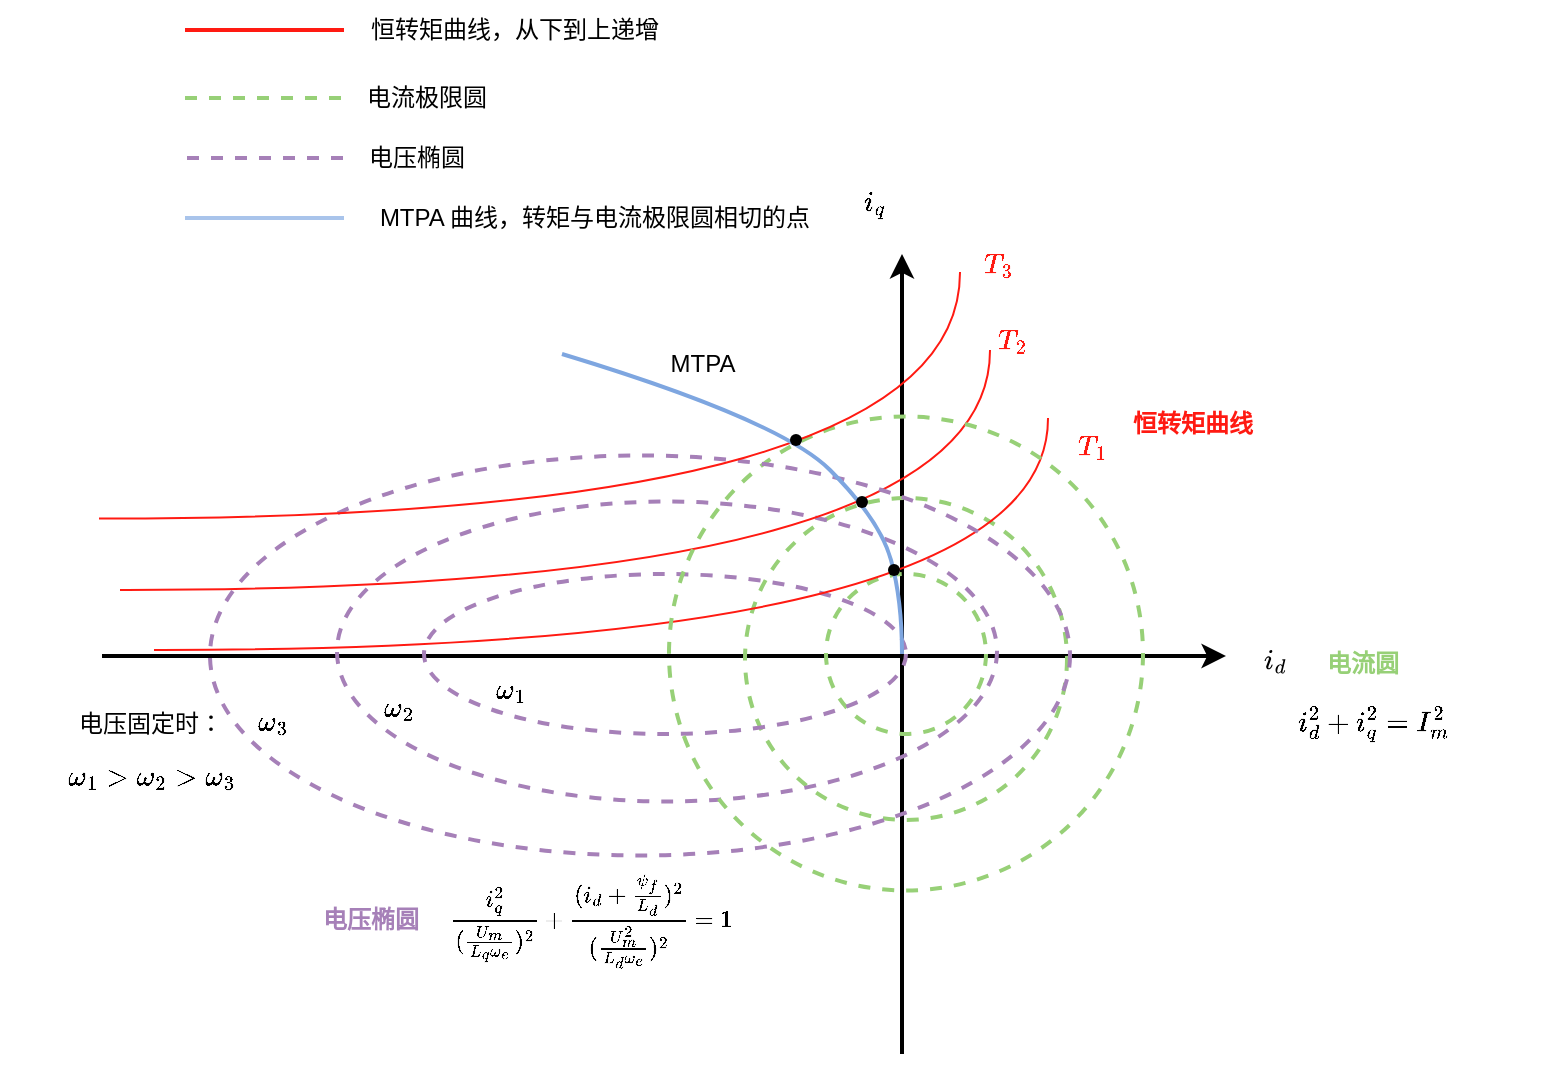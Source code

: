 <mxfile version="26.0.16" pages="4">
  <diagram name="MTPA" id="fguMj_rcKpUv5yur4QUV">
    <mxGraphModel dx="954" dy="558" grid="0" gridSize="10" guides="1" tooltips="1" connect="1" arrows="1" fold="1" page="1" pageScale="1" pageWidth="1169" pageHeight="827" math="1" shadow="0">
      <root>
        <mxCell id="0" />
        <mxCell id="1" parent="0" />
        <mxCell id="mW3eYivLWifJRrfYjNJC-1" value="" style="endArrow=classic;html=1;rounded=0;strokeWidth=2;" edge="1" parent="1">
          <mxGeometry width="50" height="50" relative="1" as="geometry">
            <mxPoint x="81" y="358" as="sourcePoint" />
            <mxPoint x="643" y="358" as="targetPoint" />
          </mxGeometry>
        </mxCell>
        <mxCell id="mW3eYivLWifJRrfYjNJC-2" value="&lt;svg style=&quot;vertical-align: -0.355ex;&quot; xmlns:xlink=&quot;http://www.w3.org/1999/xlink&quot; viewBox=&quot;0 -661 795.7 818.1&quot; role=&quot;img&quot; height=&quot;1.851ex&quot; width=&quot;1.8ex&quot; xmlns=&quot;http://www.w3.org/2000/svg&quot;&gt;&lt;defs&gt;&lt;path d=&quot;M184 600Q184 624 203 642T247 661Q265 661 277 649T290 619Q290 596 270 577T226 557Q211 557 198 567T184 600ZM21 287Q21 295 30 318T54 369T98 420T158 442Q197 442 223 419T250 357Q250 340 236 301T196 196T154 83Q149 61 149 51Q149 26 166 26Q175 26 185 29T208 43T235 78T260 137Q263 149 265 151T282 153Q302 153 302 143Q302 135 293 112T268 61T223 11T161 -11Q129 -11 102 10T74 74Q74 91 79 106T122 220Q160 321 166 341T173 380Q173 404 156 404H154Q124 404 99 371T61 287Q60 286 59 284T58 281T56 279T53 278T49 278T41 278H27Q21 284 21 287Z&quot; id=&quot;MJX-2-TEX-I-1D456&quot;&gt;&lt;/path&gt;&lt;path d=&quot;M366 683Q367 683 438 688T511 694Q523 694 523 686Q523 679 450 384T375 83T374 68Q374 26 402 26Q411 27 422 35Q443 55 463 131Q469 151 473 152Q475 153 483 153H487H491Q506 153 506 145Q506 140 503 129Q490 79 473 48T445 8T417 -8Q409 -10 393 -10Q359 -10 336 5T306 36L300 51Q299 52 296 50Q294 48 292 46Q233 -10 172 -10Q117 -10 75 30T33 157Q33 205 53 255T101 341Q148 398 195 420T280 442Q336 442 364 400Q369 394 369 396Q370 400 396 505T424 616Q424 629 417 632T378 637H357Q351 643 351 645T353 664Q358 683 366 683ZM352 326Q329 405 277 405Q242 405 210 374T160 293Q131 214 119 129Q119 126 119 118T118 106Q118 61 136 44T179 26Q233 26 290 98L298 109L352 326Z&quot; id=&quot;MJX-2-TEX-I-1D451&quot;&gt;&lt;/path&gt;&lt;/defs&gt;&lt;g transform=&quot;scale(1,-1)&quot; stroke-width=&quot;0&quot; fill=&quot;currentColor&quot; stroke=&quot;currentColor&quot;&gt;&lt;g data-mml-node=&quot;math&quot;&gt;&lt;g data-mml-node=&quot;msub&quot;&gt;&lt;g data-mml-node=&quot;mi&quot;&gt;&lt;use xlink:href=&quot;#MJX-2-TEX-I-1D456&quot; data-c=&quot;1D456&quot;&gt;&lt;/use&gt;&lt;/g&gt;&lt;g transform=&quot;translate(378,-150) scale(0.707)&quot; data-mml-node=&quot;mi&quot;&gt;&lt;use xlink:href=&quot;#MJX-2-TEX-I-1D451&quot; data-c=&quot;1D451&quot;&gt;&lt;/use&gt;&lt;/g&gt;&lt;/g&gt;&lt;/g&gt;&lt;/g&gt;&lt;/svg&gt;" style="text;html=1;align=center;verticalAlign=middle;resizable=0;points=[];autosize=1;strokeColor=none;fillColor=none;" vertex="1" parent="1">
          <mxGeometry x="652" y="344.5" width="30" height="30" as="geometry" />
        </mxCell>
        <mxCell id="mW3eYivLWifJRrfYjNJC-3" value="" style="endArrow=classic;html=1;rounded=0;strokeWidth=2;" edge="1" parent="1">
          <mxGeometry width="50" height="50" relative="1" as="geometry">
            <mxPoint x="481" y="557" as="sourcePoint" />
            <mxPoint x="481" y="157" as="targetPoint" />
          </mxGeometry>
        </mxCell>
        <mxCell id="mW3eYivLWifJRrfYjNJC-4" value="$$i_q$$" style="text;html=1;align=center;verticalAlign=middle;resizable=0;points=[];autosize=1;strokeColor=none;fillColor=none;" vertex="1" parent="1">
          <mxGeometry x="432" y="117" width="70" height="30" as="geometry" />
        </mxCell>
        <mxCell id="mW3eYivLWifJRrfYjNJC-5" value="" style="ellipse;whiteSpace=wrap;html=1;aspect=fixed;fillColor=none;dashed=1;strokeColor=#97D077;strokeWidth=2;" vertex="1" parent="1">
          <mxGeometry x="443" y="317" width="80" height="80" as="geometry" />
        </mxCell>
        <mxCell id="mW3eYivLWifJRrfYjNJC-6" value="" style="ellipse;whiteSpace=wrap;html=1;aspect=fixed;fillColor=none;dashed=1;strokeColor=#97D077;strokeWidth=2;" vertex="1" parent="1">
          <mxGeometry x="402.5" y="279" width="161" height="161" as="geometry" />
        </mxCell>
        <mxCell id="mW3eYivLWifJRrfYjNJC-9" value="&lt;font style=&quot;color: rgb(151, 208, 119);&quot;&gt;&lt;b&gt;电流圆&lt;/b&gt;&lt;/font&gt;" style="text;html=1;align=center;verticalAlign=middle;resizable=0;points=[];autosize=1;strokeColor=none;fillColor=none;" vertex="1" parent="1">
          <mxGeometry x="681" y="347" width="60" height="30" as="geometry" />
        </mxCell>
        <mxCell id="mW3eYivLWifJRrfYjNJC-11" value="" style="ellipse;whiteSpace=wrap;html=1;fillColor=none;dashed=1;strokeColor=#A680B8;strokeWidth=2;" vertex="1" parent="1">
          <mxGeometry x="198.5" y="280.75" width="330" height="150" as="geometry" />
        </mxCell>
        <mxCell id="mW3eYivLWifJRrfYjNJC-10" value="" style="ellipse;whiteSpace=wrap;html=1;fillColor=none;dashed=1;strokeColor=#A680B8;strokeWidth=2;" vertex="1" parent="1">
          <mxGeometry x="242" y="317" width="241" height="80" as="geometry" />
        </mxCell>
        <mxCell id="mW3eYivLWifJRrfYjNJC-12" value="&lt;font style=&quot;color: rgb(166, 128, 184);&quot;&gt;&lt;b&gt;电压椭圆&lt;/b&gt;&lt;/font&gt;" style="text;html=1;align=center;verticalAlign=middle;resizable=0;points=[];autosize=1;strokeColor=none;fillColor=none;" vertex="1" parent="1">
          <mxGeometry x="180" y="475.25" width="70" height="30" as="geometry" />
        </mxCell>
        <mxCell id="mW3eYivLWifJRrfYjNJC-16" value="" style="endArrow=none;html=1;rounded=0;edgeStyle=orthogonalEdgeStyle;curved=1;strokeColor=#FF1A12;" edge="1" parent="1">
          <mxGeometry width="50" height="50" relative="1" as="geometry">
            <mxPoint x="90" y="325" as="sourcePoint" />
            <mxPoint x="525" y="205" as="targetPoint" />
          </mxGeometry>
        </mxCell>
        <mxCell id="mW3eYivLWifJRrfYjNJC-17" value="" style="endArrow=none;html=1;rounded=0;edgeStyle=orthogonalEdgeStyle;curved=1;strokeColor=#FF1A12;" edge="1" parent="1">
          <mxGeometry width="50" height="50" relative="1" as="geometry">
            <mxPoint x="107" y="355" as="sourcePoint" />
            <mxPoint x="554" y="239" as="targetPoint" />
          </mxGeometry>
        </mxCell>
        <mxCell id="mW3eYivLWifJRrfYjNJC-20" value="&lt;font style=&quot;color: rgb(255, 26, 18);&quot;&gt;&lt;b&gt;恒转矩曲线&lt;/b&gt;&lt;/font&gt;" style="text;html=1;align=center;verticalAlign=middle;resizable=0;points=[];autosize=1;strokeColor=none;fillColor=none;" vertex="1" parent="1">
          <mxGeometry x="586" y="227" width="80" height="30" as="geometry" />
        </mxCell>
        <mxCell id="mW3eYivLWifJRrfYjNJC-21" value="&lt;font style=&quot;color: rgb(255, 26, 18);&quot;&gt;$$T_1$$&lt;/font&gt;" style="text;html=1;align=center;verticalAlign=middle;resizable=0;points=[];autosize=1;strokeColor=none;fillColor=none;" vertex="1" parent="1">
          <mxGeometry x="541" y="238.25" width="70" height="30" as="geometry" />
        </mxCell>
        <mxCell id="mW3eYivLWifJRrfYjNJC-22" value="&lt;font style=&quot;color: rgb(255, 26, 18);&quot;&gt;$$T_2$$&lt;/font&gt;" style="text;html=1;align=center;verticalAlign=middle;resizable=0;points=[];autosize=1;strokeColor=none;fillColor=none;" vertex="1" parent="1">
          <mxGeometry x="500.5" y="185" width="70" height="30" as="geometry" />
        </mxCell>
        <mxCell id="mW3eYivLWifJRrfYjNJC-23" value="$$i_d^2 + i_q^2 = I_m^2$$" style="text;html=1;align=center;verticalAlign=middle;resizable=0;points=[];autosize=1;strokeColor=none;fillColor=none;" vertex="1" parent="1">
          <mxGeometry x="631" y="377" width="170" height="30" as="geometry" />
        </mxCell>
        <mxCell id="mW3eYivLWifJRrfYjNJC-25" value="" style="ellipse;whiteSpace=wrap;html=1;aspect=fixed;fillColor=none;dashed=1;strokeColor=#97D077;strokeWidth=2;" vertex="1" parent="1">
          <mxGeometry x="364.5" y="238.25" width="237" height="237" as="geometry" />
        </mxCell>
        <mxCell id="mW3eYivLWifJRrfYjNJC-26" value="" style="ellipse;whiteSpace=wrap;html=1;fillColor=none;dashed=1;strokeColor=#A680B8;strokeWidth=2;" vertex="1" parent="1">
          <mxGeometry x="135" y="257.75" width="430" height="200" as="geometry" />
        </mxCell>
        <mxCell id="mW3eYivLWifJRrfYjNJC-27" value="" style="endArrow=none;html=1;rounded=0;edgeStyle=orthogonalEdgeStyle;curved=1;strokeColor=#FF1A12;" edge="1" parent="1">
          <mxGeometry width="50" height="50" relative="1" as="geometry">
            <mxPoint x="79.5" y="289.25" as="sourcePoint" />
            <mxPoint x="510" y="166" as="targetPoint" />
          </mxGeometry>
        </mxCell>
        <mxCell id="mW3eYivLWifJRrfYjNJC-28" value="&lt;font style=&quot;color: rgb(255, 26, 18);&quot;&gt;$$T_3$$&lt;/font&gt;" style="text;html=1;align=center;verticalAlign=middle;resizable=0;points=[];autosize=1;strokeColor=none;fillColor=none;" vertex="1" parent="1">
          <mxGeometry x="493.5" y="147" width="70" height="30" as="geometry" />
        </mxCell>
        <mxCell id="mW3eYivLWifJRrfYjNJC-31" value="" style="curved=1;endArrow=none;html=1;rounded=0;startFill=0;strokeWidth=2;strokeColor=#7EA6E0;" edge="1" parent="1">
          <mxGeometry width="50" height="50" relative="1" as="geometry">
            <mxPoint x="481" y="357" as="sourcePoint" />
            <mxPoint x="311" y="207" as="targetPoint" />
            <Array as="points">
              <mxPoint x="481" y="330" />
              <mxPoint x="470" y="290" />
              <mxPoint x="420" y="240" />
            </Array>
          </mxGeometry>
        </mxCell>
        <mxCell id="mW3eYivLWifJRrfYjNJC-35" value="MTPA" style="text;html=1;align=center;verticalAlign=middle;resizable=0;points=[];autosize=1;strokeColor=none;fillColor=none;" vertex="1" parent="1">
          <mxGeometry x="351" y="197" width="60" height="30" as="geometry" />
        </mxCell>
        <mxCell id="mW3eYivLWifJRrfYjNJC-36" value="" style="line;strokeWidth=2;html=1;perimeter=backbonePerimeter;points=[];outlineConnect=0;strokeColor=#FF1A12;" vertex="1" parent="1">
          <mxGeometry x="122.5" y="40" width="79.5" height="10" as="geometry" />
        </mxCell>
        <mxCell id="mW3eYivLWifJRrfYjNJC-37" value="恒转矩曲线，从下到上递增" style="text;html=1;align=center;verticalAlign=middle;resizable=0;points=[];autosize=1;strokeColor=none;fillColor=none;" vertex="1" parent="1">
          <mxGeometry x="202" y="30" width="170" height="30" as="geometry" />
        </mxCell>
        <mxCell id="mW3eYivLWifJRrfYjNJC-38" value="" style="line;strokeWidth=2;html=1;perimeter=backbonePerimeter;points=[];outlineConnect=0;strokeColor=#97D077;dashed=1;" vertex="1" parent="1">
          <mxGeometry x="122.5" y="74" width="79.5" height="10" as="geometry" />
        </mxCell>
        <mxCell id="mW3eYivLWifJRrfYjNJC-39" value="电流极限圆" style="text;html=1;align=center;verticalAlign=middle;resizable=0;points=[];autosize=1;strokeColor=none;fillColor=none;" vertex="1" parent="1">
          <mxGeometry x="203" y="64" width="80" height="30" as="geometry" />
        </mxCell>
        <mxCell id="mW3eYivLWifJRrfYjNJC-40" value="" style="line;strokeWidth=2;html=1;perimeter=backbonePerimeter;points=[];outlineConnect=0;strokeColor=#A680B8;dashed=1;" vertex="1" parent="1">
          <mxGeometry x="123.5" y="104" width="79.5" height="10" as="geometry" />
        </mxCell>
        <mxCell id="mW3eYivLWifJRrfYjNJC-41" value="电压椭圆" style="text;html=1;align=center;verticalAlign=middle;resizable=0;points=[];autosize=1;strokeColor=none;fillColor=none;" vertex="1" parent="1">
          <mxGeometry x="203" y="94" width="70" height="30" as="geometry" />
        </mxCell>
        <mxCell id="mW3eYivLWifJRrfYjNJC-42" value="" style="line;strokeWidth=2;html=1;perimeter=backbonePerimeter;points=[];outlineConnect=0;strokeColor=#A9C4EB;" vertex="1" parent="1">
          <mxGeometry x="122.5" y="134" width="79.5" height="10" as="geometry" />
        </mxCell>
        <mxCell id="mW3eYivLWifJRrfYjNJC-43" value="MTPA 曲线，转矩与电流极限圆相切的点" style="text;html=1;align=center;verticalAlign=middle;resizable=0;points=[];autosize=1;strokeColor=none;fillColor=none;" vertex="1" parent="1">
          <mxGeometry x="210" y="126" width="233" height="26" as="geometry" />
        </mxCell>
        <mxCell id="mW3eYivLWifJRrfYjNJC-46" value="" style="shape=waypoint;sketch=0;fillStyle=solid;size=6;pointerEvents=1;points=[];fillColor=none;resizable=0;rotatable=0;perimeter=centerPerimeter;snapToPoint=1;" vertex="1" parent="1">
          <mxGeometry x="451" y="271" width="20" height="20" as="geometry" />
        </mxCell>
        <mxCell id="mW3eYivLWifJRrfYjNJC-47" value="" style="shape=waypoint;sketch=0;fillStyle=solid;size=6;pointerEvents=1;points=[];fillColor=none;resizable=0;rotatable=0;perimeter=centerPerimeter;snapToPoint=1;" vertex="1" parent="1">
          <mxGeometry x="418" y="240" width="20" height="20" as="geometry" />
        </mxCell>
        <mxCell id="mW3eYivLWifJRrfYjNJC-48" value="" style="shape=waypoint;sketch=0;fillStyle=solid;size=6;pointerEvents=1;points=[];fillColor=none;resizable=0;rotatable=0;perimeter=centerPerimeter;snapToPoint=1;" vertex="1" parent="1">
          <mxGeometry x="467" y="305" width="20" height="20" as="geometry" />
        </mxCell>
        <mxCell id="QDWY37mtBO7aelxlTPlz-1" value="&lt;font style=&quot;font-size: 10px;&quot;&gt;$$\frac {i_q^2}{(\frac {U_m}{L_qω_e})^2} + \frac {(i_d + \frac {ψ_f}{L_d})^2}{(\frac {U_m^2}{L_dω_e})^2} = 1$$&lt;/font&gt;" style="text;html=1;align=center;verticalAlign=middle;resizable=0;points=[];autosize=1;strokeColor=none;fillColor=none;" vertex="1" parent="1">
          <mxGeometry x="70" y="475.25" width="510" height="30" as="geometry" />
        </mxCell>
        <mxCell id="nHhMz2BFlY4phvCzTaRg-2" value="$$ω_1$$" style="text;html=1;align=center;verticalAlign=middle;resizable=0;points=[];autosize=1;strokeColor=none;fillColor=none;" vertex="1" parent="1">
          <mxGeometry x="250" y="360" width="70" height="30" as="geometry" />
        </mxCell>
        <mxCell id="nHhMz2BFlY4phvCzTaRg-3" value="$$ω_2$$" style="text;html=1;align=center;verticalAlign=middle;resizable=0;points=[];autosize=1;strokeColor=none;fillColor=none;" vertex="1" parent="1">
          <mxGeometry x="194" y="369" width="70" height="30" as="geometry" />
        </mxCell>
        <mxCell id="nHhMz2BFlY4phvCzTaRg-4" value="$$ω_3$$" style="text;html=1;align=center;verticalAlign=middle;resizable=0;points=[];autosize=1;strokeColor=none;fillColor=none;" vertex="1" parent="1">
          <mxGeometry x="131" y="376" width="70" height="30" as="geometry" />
        </mxCell>
        <mxCell id="nHhMz2BFlY4phvCzTaRg-5" value="电压固定时：&lt;div&gt;$$ω_1 &amp;gt; ω_2 &amp;gt; ω_3$$&lt;/div&gt;" style="text;html=1;align=center;verticalAlign=middle;resizable=0;points=[];autosize=1;strokeColor=none;fillColor=none;" vertex="1" parent="1">
          <mxGeometry x="30" y="390.75" width="150" height="40" as="geometry" />
        </mxCell>
      </root>
    </mxGraphModel>
  </diagram>
  <diagram id="r7JAH-wV9Tb2qkbk93hv" name="MTPV">
    <mxGraphModel dx="954" dy="558" grid="0" gridSize="10" guides="1" tooltips="1" connect="1" arrows="1" fold="1" page="1" pageScale="1" pageWidth="1169" pageHeight="827" math="1" shadow="0">
      <root>
        <mxCell id="0" />
        <mxCell id="1" parent="0" />
        <mxCell id="ZIs1oAqeVXHAZihc793B-1" value="" style="endArrow=classic;html=1;rounded=0;strokeWidth=2;" edge="1" parent="1">
          <mxGeometry width="50" height="50" relative="1" as="geometry">
            <mxPoint x="81" y="358" as="sourcePoint" />
            <mxPoint x="643" y="358" as="targetPoint" />
          </mxGeometry>
        </mxCell>
        <mxCell id="ZIs1oAqeVXHAZihc793B-2" value="&lt;svg style=&quot;vertical-align: -0.355ex;&quot; xmlns:xlink=&quot;http://www.w3.org/1999/xlink&quot; viewBox=&quot;0 -661 795.7 818.1&quot; role=&quot;img&quot; height=&quot;1.851ex&quot; width=&quot;1.8ex&quot; xmlns=&quot;http://www.w3.org/2000/svg&quot;&gt;&lt;defs&gt;&lt;path d=&quot;M184 600Q184 624 203 642T247 661Q265 661 277 649T290 619Q290 596 270 577T226 557Q211 557 198 567T184 600ZM21 287Q21 295 30 318T54 369T98 420T158 442Q197 442 223 419T250 357Q250 340 236 301T196 196T154 83Q149 61 149 51Q149 26 166 26Q175 26 185 29T208 43T235 78T260 137Q263 149 265 151T282 153Q302 153 302 143Q302 135 293 112T268 61T223 11T161 -11Q129 -11 102 10T74 74Q74 91 79 106T122 220Q160 321 166 341T173 380Q173 404 156 404H154Q124 404 99 371T61 287Q60 286 59 284T58 281T56 279T53 278T49 278T41 278H27Q21 284 21 287Z&quot; id=&quot;MJX-2-TEX-I-1D456&quot;&gt;&lt;/path&gt;&lt;path d=&quot;M366 683Q367 683 438 688T511 694Q523 694 523 686Q523 679 450 384T375 83T374 68Q374 26 402 26Q411 27 422 35Q443 55 463 131Q469 151 473 152Q475 153 483 153H487H491Q506 153 506 145Q506 140 503 129Q490 79 473 48T445 8T417 -8Q409 -10 393 -10Q359 -10 336 5T306 36L300 51Q299 52 296 50Q294 48 292 46Q233 -10 172 -10Q117 -10 75 30T33 157Q33 205 53 255T101 341Q148 398 195 420T280 442Q336 442 364 400Q369 394 369 396Q370 400 396 505T424 616Q424 629 417 632T378 637H357Q351 643 351 645T353 664Q358 683 366 683ZM352 326Q329 405 277 405Q242 405 210 374T160 293Q131 214 119 129Q119 126 119 118T118 106Q118 61 136 44T179 26Q233 26 290 98L298 109L352 326Z&quot; id=&quot;MJX-2-TEX-I-1D451&quot;&gt;&lt;/path&gt;&lt;/defs&gt;&lt;g transform=&quot;scale(1,-1)&quot; stroke-width=&quot;0&quot; fill=&quot;currentColor&quot; stroke=&quot;currentColor&quot;&gt;&lt;g data-mml-node=&quot;math&quot;&gt;&lt;g data-mml-node=&quot;msub&quot;&gt;&lt;g data-mml-node=&quot;mi&quot;&gt;&lt;use xlink:href=&quot;#MJX-2-TEX-I-1D456&quot; data-c=&quot;1D456&quot;&gt;&lt;/use&gt;&lt;/g&gt;&lt;g transform=&quot;translate(378,-150) scale(0.707)&quot; data-mml-node=&quot;mi&quot;&gt;&lt;use xlink:href=&quot;#MJX-2-TEX-I-1D451&quot; data-c=&quot;1D451&quot;&gt;&lt;/use&gt;&lt;/g&gt;&lt;/g&gt;&lt;/g&gt;&lt;/g&gt;&lt;/svg&gt;" style="text;html=1;align=center;verticalAlign=middle;resizable=0;points=[];autosize=1;strokeColor=none;fillColor=none;" vertex="1" parent="1">
          <mxGeometry x="652" y="344.5" width="30" height="30" as="geometry" />
        </mxCell>
        <mxCell id="ZIs1oAqeVXHAZihc793B-3" value="" style="endArrow=classic;html=1;rounded=0;strokeWidth=2;" edge="1" parent="1">
          <mxGeometry width="50" height="50" relative="1" as="geometry">
            <mxPoint x="481" y="557" as="sourcePoint" />
            <mxPoint x="481" y="157" as="targetPoint" />
          </mxGeometry>
        </mxCell>
        <mxCell id="ZIs1oAqeVXHAZihc793B-4" value="$$i_q$$" style="text;html=1;align=center;verticalAlign=middle;resizable=0;points=[];autosize=1;strokeColor=none;fillColor=none;" vertex="1" parent="1">
          <mxGeometry x="432" y="117" width="70" height="30" as="geometry" />
        </mxCell>
        <mxCell id="ZIs1oAqeVXHAZihc793B-7" value="&lt;font style=&quot;color: rgb(151, 208, 119);&quot;&gt;&lt;b&gt;电流圆&lt;/b&gt;&lt;/font&gt;" style="text;html=1;align=center;verticalAlign=middle;resizable=0;points=[];autosize=1;strokeColor=none;fillColor=none;" vertex="1" parent="1">
          <mxGeometry x="596" y="400" width="60" height="30" as="geometry" />
        </mxCell>
        <mxCell id="ZIs1oAqeVXHAZihc793B-9" value="" style="ellipse;whiteSpace=wrap;html=1;fillColor=none;dashed=1;strokeColor=#A680B8;strokeWidth=2;" vertex="1" parent="1">
          <mxGeometry x="277.5" y="323.5" width="153" height="67" as="geometry" />
        </mxCell>
        <mxCell id="ZIs1oAqeVXHAZihc793B-10" value="&lt;font style=&quot;color: rgb(166, 128, 184);&quot;&gt;&lt;b&gt;电压椭圆&lt;/b&gt;&lt;/font&gt;" style="text;html=1;align=center;verticalAlign=middle;resizable=0;points=[];autosize=1;strokeColor=none;fillColor=none;" vertex="1" parent="1">
          <mxGeometry x="263" y="414" width="70" height="30" as="geometry" />
        </mxCell>
        <mxCell id="ZIs1oAqeVXHAZihc793B-12" value="" style="endArrow=none;html=1;rounded=0;edgeStyle=orthogonalEdgeStyle;curved=1;strokeColor=#FF1A12;" edge="1" parent="1">
          <mxGeometry width="50" height="50" relative="1" as="geometry">
            <mxPoint x="107" y="332" as="sourcePoint" />
            <mxPoint x="554" y="216" as="targetPoint" />
          </mxGeometry>
        </mxCell>
        <mxCell id="ZIs1oAqeVXHAZihc793B-13" value="&lt;font style=&quot;color: rgb(255, 26, 18);&quot;&gt;&lt;b&gt;恒转矩曲线&lt;/b&gt;&lt;/font&gt;" style="text;html=1;align=center;verticalAlign=middle;resizable=0;points=[];autosize=1;strokeColor=none;fillColor=none;" vertex="1" parent="1">
          <mxGeometry x="586" y="227" width="80" height="30" as="geometry" />
        </mxCell>
        <mxCell id="ZIs1oAqeVXHAZihc793B-14" value="&lt;font style=&quot;color: rgb(255, 26, 18);&quot;&gt;$$T_1$$&lt;/font&gt;" style="text;html=1;align=center;verticalAlign=middle;resizable=0;points=[];autosize=1;strokeColor=none;fillColor=none;" vertex="1" parent="1">
          <mxGeometry x="541" y="238.25" width="70" height="30" as="geometry" />
        </mxCell>
        <mxCell id="ZIs1oAqeVXHAZihc793B-15" value="&lt;font style=&quot;color: rgb(255, 26, 18);&quot;&gt;$$T_2$$&lt;/font&gt;" style="text;html=1;align=center;verticalAlign=middle;resizable=0;points=[];autosize=1;strokeColor=none;fillColor=none;" vertex="1" parent="1">
          <mxGeometry x="500.5" y="185" width="70" height="30" as="geometry" />
        </mxCell>
        <mxCell id="ZIs1oAqeVXHAZihc793B-16" value="$$i_d^2 + i_q^2 = I_m^2$$" style="text;html=1;align=center;verticalAlign=middle;resizable=0;points=[];autosize=1;strokeColor=none;fillColor=none;" vertex="1" parent="1">
          <mxGeometry x="556.25" y="430" width="170" height="30" as="geometry" />
        </mxCell>
        <mxCell id="ZIs1oAqeVXHAZihc793B-18" value="" style="ellipse;whiteSpace=wrap;html=1;aspect=fixed;fillColor=none;dashed=1;strokeColor=#97D077;strokeWidth=2;" vertex="1" parent="1">
          <mxGeometry x="362.5" y="241" width="237" height="237" as="geometry" />
        </mxCell>
        <mxCell id="ZIs1oAqeVXHAZihc793B-20" value="" style="endArrow=none;html=1;rounded=0;edgeStyle=orthogonalEdgeStyle;curved=1;strokeColor=#FF1A12;" edge="1" parent="1">
          <mxGeometry width="50" height="50" relative="1" as="geometry">
            <mxPoint x="79.5" y="315.25" as="sourcePoint" />
            <mxPoint x="510" y="192" as="targetPoint" />
          </mxGeometry>
        </mxCell>
        <mxCell id="ZIs1oAqeVXHAZihc793B-22" value="" style="curved=1;endArrow=none;html=1;rounded=0;startFill=0;strokeWidth=2;strokeColor=#7EA6E0;" edge="1" parent="1">
          <mxGeometry width="50" height="50" relative="1" as="geometry">
            <mxPoint x="348" y="360" as="sourcePoint" />
            <mxPoint x="230" y="230" as="targetPoint" />
            <Array as="points">
              <mxPoint x="348" y="333" />
              <mxPoint x="337" y="293" />
              <mxPoint x="287" y="243" />
            </Array>
          </mxGeometry>
        </mxCell>
        <mxCell id="ZIs1oAqeVXHAZihc793B-23" value="MTPV" style="text;html=1;align=center;verticalAlign=middle;resizable=0;points=[];autosize=1;strokeColor=none;fillColor=none;" vertex="1" parent="1">
          <mxGeometry x="240" y="208.25" width="60" height="30" as="geometry" />
        </mxCell>
        <mxCell id="ZIs1oAqeVXHAZihc793B-24" value="" style="line;strokeWidth=2;html=1;perimeter=backbonePerimeter;points=[];outlineConnect=0;strokeColor=#FF1A12;" vertex="1" parent="1">
          <mxGeometry x="80" y="50" width="79.5" height="10" as="geometry" />
        </mxCell>
        <mxCell id="ZIs1oAqeVXHAZihc793B-25" value="恒转矩曲线，从下到上递增" style="text;html=1;align=center;verticalAlign=middle;resizable=0;points=[];autosize=1;strokeColor=none;fillColor=none;" vertex="1" parent="1">
          <mxGeometry x="159.5" y="40" width="170" height="30" as="geometry" />
        </mxCell>
        <mxCell id="ZIs1oAqeVXHAZihc793B-26" value="" style="line;strokeWidth=2;html=1;perimeter=backbonePerimeter;points=[];outlineConnect=0;strokeColor=#97D077;dashed=1;" vertex="1" parent="1">
          <mxGeometry x="80" y="84" width="79.5" height="10" as="geometry" />
        </mxCell>
        <mxCell id="ZIs1oAqeVXHAZihc793B-27" value="电流极限圆" style="text;html=1;align=center;verticalAlign=middle;resizable=0;points=[];autosize=1;strokeColor=none;fillColor=none;" vertex="1" parent="1">
          <mxGeometry x="160.5" y="74" width="80" height="30" as="geometry" />
        </mxCell>
        <mxCell id="ZIs1oAqeVXHAZihc793B-28" value="" style="line;strokeWidth=2;html=1;perimeter=backbonePerimeter;points=[];outlineConnect=0;strokeColor=#A680B8;dashed=1;" vertex="1" parent="1">
          <mxGeometry x="81" y="114" width="79.5" height="10" as="geometry" />
        </mxCell>
        <mxCell id="ZIs1oAqeVXHAZihc793B-29" value="电压椭圆" style="text;html=1;align=center;verticalAlign=middle;resizable=0;points=[];autosize=1;strokeColor=none;fillColor=none;" vertex="1" parent="1">
          <mxGeometry x="160.5" y="104" width="70" height="30" as="geometry" />
        </mxCell>
        <mxCell id="ZIs1oAqeVXHAZihc793B-30" value="" style="line;strokeWidth=2;html=1;perimeter=backbonePerimeter;points=[];outlineConnect=0;strokeColor=#A9C4EB;" vertex="1" parent="1">
          <mxGeometry x="80" y="144" width="79.5" height="10" as="geometry" />
        </mxCell>
        <mxCell id="ZIs1oAqeVXHAZihc793B-31" value="MTPV 曲线，转矩与电压椭圆相切的点" style="text;html=1;align=center;verticalAlign=middle;resizable=0;points=[];autosize=1;strokeColor=none;fillColor=none;" vertex="1" parent="1">
          <mxGeometry x="169.5" y="134" width="230" height="30" as="geometry" />
        </mxCell>
        <mxCell id="ZIs1oAqeVXHAZihc793B-34" value="" style="shape=waypoint;sketch=0;fillStyle=solid;size=6;pointerEvents=1;points=[];fillColor=none;resizable=0;rotatable=0;perimeter=centerPerimeter;snapToPoint=1;" vertex="1" parent="1">
          <mxGeometry x="333" y="311" width="20" height="20" as="geometry" />
        </mxCell>
        <mxCell id="hBV_iAxKv82e9rJ_vRa_-1" value="" style="ellipse;whiteSpace=wrap;html=1;fillColor=none;dashed=1;strokeColor=#A680B8;strokeWidth=2;" vertex="1" parent="1">
          <mxGeometry x="230" y="302" width="240" height="110" as="geometry" />
        </mxCell>
        <mxCell id="hBV_iAxKv82e9rJ_vRa_-2" value="" style="shape=waypoint;sketch=0;fillStyle=solid;size=6;pointerEvents=1;points=[];fillColor=none;resizable=0;rotatable=0;perimeter=centerPerimeter;snapToPoint=1;" vertex="1" parent="1">
          <mxGeometry x="327" y="289" width="20" height="20" as="geometry" />
        </mxCell>
        <mxCell id="hBV_iAxKv82e9rJ_vRa_-3" value="&lt;font style=&quot;font-size: 10px;&quot;&gt;$$\frac {i_q^2}{(\frac {U_m}{L_qω_e})^2} + \frac {(i_d + \frac {ψ_f}{L_d})^2}{(\frac {U_m^2}{L_dω_e})^2} = 1$$&lt;/font&gt;" style="text;html=1;align=center;verticalAlign=middle;resizable=0;points=[];autosize=1;strokeColor=none;fillColor=none;" vertex="1" parent="1">
          <mxGeometry x="60.5" y="448" width="510" height="30" as="geometry" />
        </mxCell>
        <mxCell id="hBV_iAxKv82e9rJ_vRa_-5" value="$$ω_1$$" style="text;html=1;align=center;verticalAlign=middle;resizable=0;points=[];autosize=1;strokeColor=none;fillColor=none;" vertex="1" parent="1">
          <mxGeometry x="235" y="350" width="70" height="30" as="geometry" />
        </mxCell>
        <mxCell id="hBV_iAxKv82e9rJ_vRa_-6" value="$$ω_2$$" style="text;html=1;align=center;verticalAlign=middle;resizable=0;points=[];autosize=1;strokeColor=none;fillColor=none;" vertex="1" parent="1">
          <mxGeometry x="190" y="360.5" width="70" height="30" as="geometry" />
        </mxCell>
        <mxCell id="hBV_iAxKv82e9rJ_vRa_-7" value="a" style="text;html=1;align=center;verticalAlign=middle;resizable=0;points=[];autosize=1;strokeColor=none;fillColor=none;" vertex="1" parent="1">
          <mxGeometry x="327" y="268.25" width="30" height="30" as="geometry" />
        </mxCell>
        <mxCell id="hBV_iAxKv82e9rJ_vRa_-8" value="b" style="text;html=1;align=center;verticalAlign=middle;resizable=0;points=[];autosize=1;strokeColor=none;fillColor=none;" vertex="1" parent="1">
          <mxGeometry x="323" y="314.5" width="30" height="30" as="geometry" />
        </mxCell>
        <mxCell id="hBV_iAxKv82e9rJ_vRa_-9" value="" style="shape=waypoint;sketch=0;fillStyle=solid;size=6;pointerEvents=1;points=[];fillColor=none;resizable=0;rotatable=0;perimeter=centerPerimeter;snapToPoint=1;" vertex="1" parent="1">
          <mxGeometry x="337" y="348" width="20" height="20" as="geometry" />
        </mxCell>
        <mxCell id="hBV_iAxKv82e9rJ_vRa_-10" value="c" style="text;html=1;align=center;verticalAlign=middle;resizable=0;points=[];autosize=1;strokeColor=none;fillColor=none;" vertex="1" parent="1">
          <mxGeometry x="323" y="350" width="30" height="30" as="geometry" />
        </mxCell>
        <mxCell id="cBX_KyE6mDHk8g3S2tJu-1" value="$$c(\frac {-ψ_f}{L_d},0)$$" style="text;html=1;align=center;verticalAlign=middle;resizable=0;points=[];autosize=1;strokeColor=none;fillColor=none;" vertex="1" parent="1">
          <mxGeometry x="75" y="257" width="160" height="30" as="geometry" />
        </mxCell>
        <mxCell id="cBX_KyE6mDHk8g3S2tJu-2" value="" style="endArrow=classic;html=1;rounded=0;curved=1;exitX=0.567;exitY=-0.05;exitDx=0;exitDy=0;exitPerimeter=0;entryX=0.8;entryY=1.117;entryDx=0;entryDy=0;entryPerimeter=0;" edge="1" parent="1" source="hBV_iAxKv82e9rJ_vRa_-10" target="cBX_KyE6mDHk8g3S2tJu-1">
          <mxGeometry width="50" height="50" relative="1" as="geometry">
            <mxPoint x="185" y="291" as="sourcePoint" />
            <mxPoint x="235" y="241" as="targetPoint" />
          </mxGeometry>
        </mxCell>
        <mxCell id="ITV1RG-gbihobjQveghl-1" value="电压固定时：&lt;div&gt;$$ω_1 &amp;gt; ω_2$$&lt;/div&gt;" style="text;html=1;align=center;verticalAlign=middle;resizable=0;points=[];autosize=1;strokeColor=none;fillColor=none;" vertex="1" parent="1">
          <mxGeometry x="100" y="394" width="110" height="40" as="geometry" />
        </mxCell>
      </root>
    </mxGraphModel>
  </diagram>
  <diagram id="WXWEQ8Cn6msBi7P6eJEu" name="MTPA_MTPV_弱磁控制">
    <mxGraphModel dx="954" dy="558" grid="1" gridSize="10" guides="1" tooltips="1" connect="1" arrows="1" fold="1" page="1" pageScale="1" pageWidth="1169" pageHeight="827" math="1" shadow="0">
      <root>
        <mxCell id="0" />
        <mxCell id="1" parent="0" />
        <mxCell id="vIlkshAlX8LXuHtNf19n-8" value="" style="ellipse;whiteSpace=wrap;html=1;fillColor=none;dashed=1;strokeColor=#7EA6E0;" vertex="1" parent="1">
          <mxGeometry x="72" y="240" width="500" height="240" as="geometry" />
        </mxCell>
        <mxCell id="ayVXV6i44vEfa14xTHij-1" value="" style="endArrow=classic;html=1;rounded=0;curved=1;" edge="1" parent="1">
          <mxGeometry width="50" height="50" relative="1" as="geometry">
            <mxPoint x="40" y="360" as="sourcePoint" />
            <mxPoint x="680" y="360" as="targetPoint" />
          </mxGeometry>
        </mxCell>
        <mxCell id="ayVXV6i44vEfa14xTHij-2" value="" style="endArrow=classic;html=1;rounded=0;curved=1;" edge="1" parent="1">
          <mxGeometry width="50" height="50" relative="1" as="geometry">
            <mxPoint x="440" y="480" as="sourcePoint" />
            <mxPoint x="440" y="80" as="targetPoint" />
          </mxGeometry>
        </mxCell>
        <mxCell id="vIlkshAlX8LXuHtNf19n-1" value="" style="ellipse;whiteSpace=wrap;html=1;aspect=fixed;fillColor=none;strokeColor=#97D077;" vertex="1" parent="1">
          <mxGeometry x="301" y="223" width="279" height="279" as="geometry" />
        </mxCell>
        <mxCell id="vIlkshAlX8LXuHtNf19n-2" value="" style="ellipse;whiteSpace=wrap;html=1;fillColor=none;dashed=1;strokeColor=#7EA6E0;" vertex="1" parent="1">
          <mxGeometry x="258" y="330" width="160" height="60" as="geometry" />
        </mxCell>
        <mxCell id="vIlkshAlX8LXuHtNf19n-4" value="" style="ellipse;whiteSpace=wrap;html=1;fillColor=none;dashed=1;strokeColor=#7EA6E0;" vertex="1" parent="1">
          <mxGeometry x="191" y="300" width="290" height="120" as="geometry" />
        </mxCell>
        <mxCell id="vIlkshAlX8LXuHtNf19n-6" value="&lt;div&gt;&lt;span style=&quot;background-color: transparent; color: light-dark(rgb(0, 0, 0), rgb(255, 255, 255));&quot;&gt;$$ω_{max}$$&lt;/span&gt;&lt;/div&gt;" style="text;html=1;align=center;verticalAlign=middle;resizable=0;points=[];autosize=1;strokeColor=none;fillColor=none;" vertex="1" parent="1">
          <mxGeometry x="260" y="378" width="100" height="30" as="geometry" />
        </mxCell>
        <mxCell id="vIlkshAlX8LXuHtNf19n-7" value="&lt;div&gt;&lt;span style=&quot;background-color: transparent; color: light-dark(rgb(0, 0, 0), rgb(255, 255, 255));&quot;&gt;$$ω_{b}$$&lt;/span&gt;&lt;/div&gt;" style="text;html=1;align=center;verticalAlign=middle;resizable=0;points=[];autosize=1;strokeColor=none;fillColor=none;" vertex="1" parent="1">
          <mxGeometry x="250" y="410" width="80" height="30" as="geometry" />
        </mxCell>
        <mxCell id="vIlkshAlX8LXuHtNf19n-9" value="$$ω_1$$" style="text;html=1;align=center;verticalAlign=middle;resizable=0;points=[];autosize=1;strokeColor=none;fillColor=none;" vertex="1" parent="1">
          <mxGeometry x="240" y="470" width="70" height="30" as="geometry" />
        </mxCell>
        <mxCell id="vIlkshAlX8LXuHtNf19n-10" value="电流极限圆" style="text;html=1;align=center;verticalAlign=middle;resizable=0;points=[];autosize=1;strokeColor=none;fillColor=none;" vertex="1" parent="1">
          <mxGeometry x="572" y="245" width="80" height="30" as="geometry" />
        </mxCell>
        <mxCell id="vIlkshAlX8LXuHtNf19n-11" value="$$i_d$$" style="text;html=1;align=center;verticalAlign=middle;resizable=0;points=[];autosize=1;strokeColor=none;fillColor=none;" vertex="1" parent="1">
          <mxGeometry x="660" y="379" width="70" height="30" as="geometry" />
        </mxCell>
        <mxCell id="vIlkshAlX8LXuHtNf19n-12" value="电压极限圆" style="text;html=1;align=center;verticalAlign=middle;resizable=0;points=[];autosize=1;strokeColor=none;fillColor=none;" vertex="1" parent="1">
          <mxGeometry x="90" y="229" width="80" height="30" as="geometry" />
        </mxCell>
        <mxCell id="vIlkshAlX8LXuHtNf19n-13" value="$$i_q$$" style="text;html=1;align=center;verticalAlign=middle;resizable=0;points=[];autosize=1;strokeColor=none;fillColor=none;" vertex="1" parent="1">
          <mxGeometry x="460" y="179" width="70" height="30" as="geometry" />
        </mxCell>
        <mxCell id="vIlkshAlX8LXuHtNf19n-14" value="$$O$$" style="text;html=1;align=center;verticalAlign=middle;resizable=0;points=[];autosize=1;strokeColor=none;fillColor=none;" vertex="1" parent="1">
          <mxGeometry x="416" y="354" width="60" height="30" as="geometry" />
        </mxCell>
        <mxCell id="vIlkshAlX8LXuHtNf19n-15" value="" style="shape=waypoint;sketch=0;fillStyle=solid;size=6;pointerEvents=1;points=[];fillColor=none;resizable=0;rotatable=0;perimeter=centerPerimeter;snapToPoint=1;" vertex="1" parent="1">
          <mxGeometry x="431" y="350" width="20" height="20" as="geometry" />
        </mxCell>
        <mxCell id="XsTd0N5rQGPK0hfVUbmO-2" value="" style="curved=1;endArrow=none;html=1;rounded=0;startFill=0;strokeWidth=2;strokeColor=#FF1A12;fillColor=#dae8fc;" edge="1" parent="1">
          <mxGeometry width="50" height="50" relative="1" as="geometry">
            <mxPoint x="441" y="358" as="sourcePoint" />
            <mxPoint x="323" y="228" as="targetPoint" />
            <Array as="points">
              <mxPoint x="441" y="331" />
              <mxPoint x="430" y="291" />
              <mxPoint x="380" y="241" />
            </Array>
          </mxGeometry>
        </mxCell>
        <mxCell id="XsTd0N5rQGPK0hfVUbmO-3" value="" style="shape=waypoint;sketch=0;fillStyle=solid;size=6;pointerEvents=1;points=[];fillColor=none;resizable=0;rotatable=0;perimeter=centerPerimeter;snapToPoint=1;" vertex="1" parent="1">
          <mxGeometry x="360" y="233" width="20" height="20" as="geometry" />
        </mxCell>
        <mxCell id="XsTd0N5rQGPK0hfVUbmO-4" value="$$A$$" style="text;html=1;align=center;verticalAlign=middle;resizable=0;points=[];autosize=1;strokeColor=none;fillColor=none;" vertex="1" parent="1">
          <mxGeometry x="340" y="245" width="60" height="30" as="geometry" />
        </mxCell>
        <mxCell id="XsTd0N5rQGPK0hfVUbmO-5" value="" style="shape=waypoint;sketch=0;fillStyle=solid;size=6;pointerEvents=1;points=[];fillColor=none;resizable=0;rotatable=0;perimeter=centerPerimeter;snapToPoint=1;" vertex="1" parent="1">
          <mxGeometry x="330" y="350" width="20" height="20" as="geometry" />
        </mxCell>
        <mxCell id="XsTd0N5rQGPK0hfVUbmO-6" value="" style="curved=1;endArrow=none;html=1;rounded=0;startFill=0;strokeWidth=2;strokeColor=#A680B8;fillColor=#dae8fc;" edge="1" parent="1">
          <mxGeometry width="50" height="50" relative="1" as="geometry">
            <mxPoint x="340" y="363" as="sourcePoint" />
            <mxPoint x="222" y="233" as="targetPoint" />
            <Array as="points">
              <mxPoint x="340" y="336" />
              <mxPoint x="300" y="280" />
              <mxPoint x="270" y="250" />
            </Array>
          </mxGeometry>
        </mxCell>
        <mxCell id="XsTd0N5rQGPK0hfVUbmO-7" value="" style="shape=waypoint;sketch=0;fillStyle=solid;size=6;pointerEvents=1;points=[];fillColor=none;resizable=0;rotatable=0;perimeter=centerPerimeter;snapToPoint=1;" vertex="1" parent="1">
          <mxGeometry x="305" y="291" width="20" height="20" as="geometry" />
        </mxCell>
        <mxCell id="XsTd0N5rQGPK0hfVUbmO-8" value="$$B$$" style="text;html=1;align=center;verticalAlign=middle;resizable=0;points=[];autosize=1;strokeColor=none;fillColor=none;" vertex="1" parent="1">
          <mxGeometry x="258" y="280" width="60" height="30" as="geometry" />
        </mxCell>
        <mxCell id="XsTd0N5rQGPK0hfVUbmO-9" value="$$C$$" style="text;html=1;align=center;verticalAlign=middle;resizable=0;points=[];autosize=1;strokeColor=none;fillColor=none;" vertex="1" parent="1">
          <mxGeometry x="293" y="358" width="60" height="30" as="geometry" />
        </mxCell>
        <mxCell id="XsTd0N5rQGPK0hfVUbmO-10" value="&lt;font style=&quot;color: rgb(255, 26, 18);&quot;&gt;MTPA&lt;/font&gt;" style="text;html=1;align=center;verticalAlign=middle;resizable=0;points=[];autosize=1;strokeColor=none;fillColor=none;" vertex="1" parent="1">
          <mxGeometry x="306" y="193" width="60" height="30" as="geometry" />
        </mxCell>
        <mxCell id="XsTd0N5rQGPK0hfVUbmO-11" value="&lt;font style=&quot;color: rgb(166, 128, 184);&quot;&gt;MTPV&lt;/font&gt;" style="text;html=1;align=center;verticalAlign=middle;resizable=0;points=[];autosize=1;strokeColor=none;fillColor=none;" vertex="1" parent="1">
          <mxGeometry x="180" y="199" width="60" height="30" as="geometry" />
        </mxCell>
        <mxCell id="0NG-bOBWfem7-fwp77yi-1" value="" style="endArrow=none;html=1;rounded=0;edgeStyle=orthogonalEdgeStyle;curved=1;strokeColor=#9999FF;strokeWidth=2;" edge="1" parent="1">
          <mxGeometry width="50" height="50" relative="1" as="geometry">
            <mxPoint x="59" y="305" as="sourcePoint" />
            <mxPoint x="428" y="127" as="targetPoint" />
          </mxGeometry>
        </mxCell>
        <mxCell id="0NG-bOBWfem7-fwp77yi-2" value="&lt;font style=&quot;color: rgb(153, 153, 255);&quot;&gt;$$T_0$$&lt;/font&gt;" style="text;html=1;align=center;verticalAlign=middle;resizable=0;points=[];autosize=1;strokeColor=none;fillColor=none;" vertex="1" parent="1">
          <mxGeometry x="381" y="108" width="70" height="30" as="geometry" />
        </mxCell>
        <mxCell id="0NG-bOBWfem7-fwp77yi-4" value="$$L_d &amp;lt; L_q$$" style="text;html=1;align=center;verticalAlign=middle;resizable=0;points=[];autosize=1;strokeColor=none;fillColor=none;" vertex="1" parent="1">
          <mxGeometry x="130" y="130" width="100" height="30" as="geometry" />
        </mxCell>
        <mxCell id="JAyhsJ86sNTJ8NQmO5x0-1" value="电压固定时：&lt;div&gt;$$ω_{max} &amp;gt; ω_b &amp;gt; ω_1$$&lt;/div&gt;" style="text;html=1;align=center;verticalAlign=middle;resizable=0;points=[];autosize=1;strokeColor=none;fillColor=none;" vertex="1" parent="1">
          <mxGeometry x="125" y="500" width="170" height="40" as="geometry" />
        </mxCell>
        <mxCell id="taBp6n9vuw_WI2dwofqP-1" value="&lt;font style=&quot;font-size: 10px;&quot;&gt;$$(\frac {-ψ_f}{L_d},0)$$&lt;/font&gt;" style="text;html=1;align=center;verticalAlign=middle;resizable=0;points=[];autosize=1;strokeColor=none;fillColor=none;" vertex="1" parent="1">
          <mxGeometry x="288" y="358" width="130" height="30" as="geometry" />
        </mxCell>
        <mxCell id="okNyAJH1k5FmLWhLeBXk-1" value="" style="line;strokeWidth=2;html=1;perimeter=backbonePerimeter;points=[];outlineConnect=0;strokeColor=#9999FF;" vertex="1" parent="1">
          <mxGeometry x="680" y="100" width="79.5" height="10" as="geometry" />
        </mxCell>
        <mxCell id="okNyAJH1k5FmLWhLeBXk-2" value="恒转矩曲线，从下到上递增" style="text;html=1;align=center;verticalAlign=middle;resizable=0;points=[];autosize=1;strokeColor=none;fillColor=none;" vertex="1" parent="1">
          <mxGeometry x="759.5" y="90" width="170" height="30" as="geometry" />
        </mxCell>
        <mxCell id="okNyAJH1k5FmLWhLeBXk-3" value="" style="line;strokeWidth=2;html=1;perimeter=backbonePerimeter;points=[];outlineConnect=0;strokeColor=#97D077;" vertex="1" parent="1">
          <mxGeometry x="680" y="134" width="79.5" height="10" as="geometry" />
        </mxCell>
        <mxCell id="okNyAJH1k5FmLWhLeBXk-4" value="电流极限圆" style="text;html=1;align=center;verticalAlign=middle;resizable=0;points=[];autosize=1;strokeColor=none;fillColor=none;" vertex="1" parent="1">
          <mxGeometry x="760.5" y="124" width="80" height="30" as="geometry" />
        </mxCell>
        <mxCell id="okNyAJH1k5FmLWhLeBXk-5" value="" style="line;strokeWidth=2;html=1;perimeter=backbonePerimeter;points=[];outlineConnect=0;strokeColor=#7EA6E0;dashed=1;" vertex="1" parent="1">
          <mxGeometry x="681" y="164" width="79.5" height="10" as="geometry" />
        </mxCell>
        <mxCell id="okNyAJH1k5FmLWhLeBXk-6" value="电压椭圆" style="text;html=1;align=center;verticalAlign=middle;resizable=0;points=[];autosize=1;strokeColor=none;fillColor=none;" vertex="1" parent="1">
          <mxGeometry x="760.5" y="154" width="70" height="30" as="geometry" />
        </mxCell>
        <mxCell id="okNyAJH1k5FmLWhLeBXk-7" value="" style="line;strokeWidth=2;html=1;perimeter=backbonePerimeter;points=[];outlineConnect=0;strokeColor=#A680B8;" vertex="1" parent="1">
          <mxGeometry x="680" y="194" width="79.5" height="10" as="geometry" />
        </mxCell>
        <mxCell id="okNyAJH1k5FmLWhLeBXk-8" value="MTPV 曲线" style="text;html=1;align=center;verticalAlign=middle;resizable=0;points=[];autosize=1;strokeColor=none;fillColor=none;" vertex="1" parent="1">
          <mxGeometry x="770" y="184" width="80" height="30" as="geometry" />
        </mxCell>
        <mxCell id="okNyAJH1k5FmLWhLeBXk-9" value="" style="line;strokeWidth=2;html=1;perimeter=backbonePerimeter;points=[];outlineConnect=0;strokeColor=#FF1A12;" vertex="1" parent="1">
          <mxGeometry x="681" y="223" width="79.5" height="10" as="geometry" />
        </mxCell>
        <mxCell id="okNyAJH1k5FmLWhLeBXk-10" value="MTPA 曲线" style="text;html=1;align=center;verticalAlign=middle;resizable=0;points=[];autosize=1;strokeColor=none;fillColor=none;" vertex="1" parent="1">
          <mxGeometry x="770" y="215" width="80" height="30" as="geometry" />
        </mxCell>
        <mxCell id="okNyAJH1k5FmLWhLeBXk-11" value="" style="endArrow=classic;html=1;rounded=0;curved=1;" edge="1" parent="1">
          <mxGeometry width="50" height="50" relative="1" as="geometry">
            <mxPoint x="720" y="300" as="sourcePoint" />
            <mxPoint x="410" y="325" as="targetPoint" />
          </mxGeometry>
        </mxCell>
        <mxCell id="okNyAJH1k5FmLWhLeBXk-12" value="OABC 弱磁区域" style="text;html=1;align=center;verticalAlign=middle;resizable=0;points=[];autosize=1;strokeColor=none;fillColor=none;" vertex="1" parent="1">
          <mxGeometry x="740.5" y="289" width="110" height="30" as="geometry" />
        </mxCell>
        <mxCell id="okNyAJH1k5FmLWhLeBXk-14" value="" style="endArrow=none;html=1;rounded=0;edgeStyle=orthogonalEdgeStyle;curved=1;strokeColor=#9999FF;strokeWidth=2;" edge="1" parent="1">
          <mxGeometry width="50" height="50" relative="1" as="geometry">
            <mxPoint x="66" y="315" as="sourcePoint" />
            <mxPoint x="510" y="168" as="targetPoint" />
          </mxGeometry>
        </mxCell>
        <mxCell id="okNyAJH1k5FmLWhLeBXk-15" value="$$T_1$$" style="text;html=1;align=center;verticalAlign=middle;resizable=0;points=[];autosize=1;strokeColor=none;fillColor=none;" vertex="1" parent="1">
          <mxGeometry x="502" y="154" width="70" height="30" as="geometry" />
        </mxCell>
        <mxCell id="okNyAJH1k5FmLWhLeBXk-16" value="&lt;font style=&quot;font-size: 10px;&quot;&gt;$$ω = \frac {U_m}{\sqrt {L_q^2i_q^2 + (ψ_f + L_di_d)^2}}$$&lt;/font&gt;" style="text;html=1;align=center;verticalAlign=middle;resizable=0;points=[];autosize=1;strokeColor=none;fillColor=none;" vertex="1" parent="1">
          <mxGeometry x="90" y="550" width="290" height="30" as="geometry" />
        </mxCell>
      </root>
    </mxGraphModel>
  </diagram>
  <diagram id="LtcikxzF2hQH44bozTMF" name="MTPA_MTPV_弱磁和转矩功率的关系">
    <mxGraphModel dx="954" dy="558" grid="0" gridSize="10" guides="1" tooltips="1" connect="1" arrows="1" fold="1" page="1" pageScale="1" pageWidth="827" pageHeight="1169" math="1" shadow="1">
      <root>
        <mxCell id="0" />
        <mxCell id="1" parent="0" />
        <mxCell id="a2H2XSVkQa-RJCJYSBU2-56" value="" style="curved=1;endArrow=none;html=1;rounded=0;startFill=0;strokeWidth=2;strokeColor=#000000;fillColor=#dae8fc;dashed=1;" edge="1" parent="1">
          <mxGeometry width="50" height="50" relative="1" as="geometry">
            <mxPoint x="319" y="420" as="sourcePoint" />
            <mxPoint x="200" y="360" as="targetPoint" />
            <Array as="points">
              <mxPoint x="289" y="390" />
              <mxPoint x="240" y="370" />
            </Array>
          </mxGeometry>
        </mxCell>
        <mxCell id="a2H2XSVkQa-RJCJYSBU2-55" value="" style="curved=1;endArrow=none;html=1;rounded=0;startFill=0;strokeWidth=2;strokeColor=#FF1A12;fillColor=#dae8fc;" edge="1" parent="1">
          <mxGeometry width="50" height="50" relative="1" as="geometry">
            <mxPoint x="339" y="482" as="sourcePoint" />
            <mxPoint x="317" y="420" as="targetPoint" />
            <Array as="points">
              <mxPoint x="339" y="455" />
            </Array>
          </mxGeometry>
        </mxCell>
        <mxCell id="a2H2XSVkQa-RJCJYSBU2-1" value="" style="ellipse;whiteSpace=wrap;html=1;fillColor=none;dashed=1;strokeColor=#7EA6E0;" vertex="1" parent="1">
          <mxGeometry x="80" y="361" width="520" height="240" as="geometry" />
        </mxCell>
        <mxCell id="a2H2XSVkQa-RJCJYSBU2-2" value="" style="endArrow=classic;html=1;rounded=0;curved=1;" edge="1" parent="1">
          <mxGeometry width="50" height="50" relative="1" as="geometry">
            <mxPoint x="41" y="480" as="sourcePoint" />
            <mxPoint x="681" y="480" as="targetPoint" />
          </mxGeometry>
        </mxCell>
        <mxCell id="a2H2XSVkQa-RJCJYSBU2-3" value="" style="endArrow=classic;html=1;rounded=0;curved=1;" edge="1" parent="1">
          <mxGeometry width="50" height="50" relative="1" as="geometry">
            <mxPoint x="441" y="600" as="sourcePoint" />
            <mxPoint x="441" y="200" as="targetPoint" />
          </mxGeometry>
        </mxCell>
        <mxCell id="a2H2XSVkQa-RJCJYSBU2-4" value="" style="ellipse;whiteSpace=wrap;html=1;aspect=fixed;fillColor=none;strokeColor=#97D077;" vertex="1" parent="1">
          <mxGeometry x="302" y="343" width="279" height="279" as="geometry" />
        </mxCell>
        <mxCell id="a2H2XSVkQa-RJCJYSBU2-5" value="" style="ellipse;whiteSpace=wrap;html=1;fillColor=none;dashed=1;strokeColor=#7EA6E0;" vertex="1" parent="1">
          <mxGeometry x="259" y="450" width="160" height="60" as="geometry" />
        </mxCell>
        <mxCell id="a2H2XSVkQa-RJCJYSBU2-6" value="" style="ellipse;whiteSpace=wrap;html=1;fillColor=none;dashed=1;strokeColor=#7EA6E0;" vertex="1" parent="1">
          <mxGeometry x="192" y="420" width="290" height="120" as="geometry" />
        </mxCell>
        <mxCell id="a2H2XSVkQa-RJCJYSBU2-7" value="&lt;div&gt;&lt;span style=&quot;background-color: transparent; color: light-dark(rgb(0, 0, 0), rgb(255, 255, 255));&quot;&gt;$$ω_{max}$$&lt;/span&gt;&lt;/div&gt;" style="text;html=1;align=center;verticalAlign=middle;resizable=0;points=[];autosize=1;strokeColor=none;fillColor=none;" vertex="1" parent="1">
          <mxGeometry x="207" y="478" width="100" height="30" as="geometry" />
        </mxCell>
        <mxCell id="a2H2XSVkQa-RJCJYSBU2-8" value="&lt;div&gt;&lt;span style=&quot;background-color: transparent; color: light-dark(rgb(0, 0, 0), rgb(255, 255, 255));&quot;&gt;$$ω_{b}$$&lt;/span&gt;&lt;/div&gt;" style="text;html=1;align=center;verticalAlign=middle;resizable=0;points=[];autosize=1;strokeColor=none;fillColor=none;" vertex="1" parent="1">
          <mxGeometry x="20" y="474" width="80" height="30" as="geometry" />
        </mxCell>
        <mxCell id="a2H2XSVkQa-RJCJYSBU2-10" value="电流极限圆" style="text;html=1;align=center;verticalAlign=middle;resizable=0;points=[];autosize=1;strokeColor=none;fillColor=none;" vertex="1" parent="1">
          <mxGeometry x="573" y="365" width="80" height="30" as="geometry" />
        </mxCell>
        <mxCell id="a2H2XSVkQa-RJCJYSBU2-11" value="$$i_d$$" style="text;html=1;align=center;verticalAlign=middle;resizable=0;points=[];autosize=1;strokeColor=none;fillColor=none;" vertex="1" parent="1">
          <mxGeometry x="640" y="490" width="70" height="30" as="geometry" />
        </mxCell>
        <mxCell id="a2H2XSVkQa-RJCJYSBU2-12" value="电压极限圆" style="text;html=1;align=center;verticalAlign=middle;resizable=0;points=[];autosize=1;strokeColor=none;fillColor=none;" vertex="1" parent="1">
          <mxGeometry x="91" y="349" width="80" height="30" as="geometry" />
        </mxCell>
        <mxCell id="a2H2XSVkQa-RJCJYSBU2-13" value="$$i_q$$" style="text;html=1;align=center;verticalAlign=middle;resizable=0;points=[];autosize=1;strokeColor=none;fillColor=none;" vertex="1" parent="1">
          <mxGeometry x="433" y="190" width="70" height="30" as="geometry" />
        </mxCell>
        <mxCell id="a2H2XSVkQa-RJCJYSBU2-14" value="$$O$$" style="text;html=1;align=center;verticalAlign=middle;resizable=0;points=[];autosize=1;strokeColor=none;fillColor=none;" vertex="1" parent="1">
          <mxGeometry x="417" y="474" width="60" height="30" as="geometry" />
        </mxCell>
        <mxCell id="a2H2XSVkQa-RJCJYSBU2-15" value="" style="shape=waypoint;sketch=0;fillStyle=solid;size=6;pointerEvents=1;points=[];fillColor=none;resizable=0;rotatable=0;perimeter=centerPerimeter;snapToPoint=1;" vertex="1" parent="1">
          <mxGeometry x="432" y="470" width="20" height="20" as="geometry" />
        </mxCell>
        <mxCell id="a2H2XSVkQa-RJCJYSBU2-16" value="" style="curved=1;endArrow=none;html=1;rounded=0;startFill=0;strokeWidth=2;strokeColor=#FF1A12;fillColor=#dae8fc;" edge="1" parent="1">
          <mxGeometry width="50" height="50" relative="1" as="geometry">
            <mxPoint x="442" y="478" as="sourcePoint" />
            <mxPoint x="370" y="361" as="targetPoint" />
            <Array as="points">
              <mxPoint x="442" y="451" />
              <mxPoint x="431" y="411" />
              <mxPoint x="381" y="361" />
            </Array>
          </mxGeometry>
        </mxCell>
        <mxCell id="a2H2XSVkQa-RJCJYSBU2-18" value="$$A_1$$" style="text;html=1;align=center;verticalAlign=middle;resizable=0;points=[];autosize=1;strokeColor=none;fillColor=none;" vertex="1" parent="1">
          <mxGeometry x="337" y="321" width="70" height="30" as="geometry" />
        </mxCell>
        <mxCell id="a2H2XSVkQa-RJCJYSBU2-19" value="" style="shape=waypoint;sketch=0;fillStyle=solid;size=6;pointerEvents=1;points=[];fillColor=none;resizable=0;rotatable=0;perimeter=centerPerimeter;snapToPoint=1;" vertex="1" parent="1">
          <mxGeometry x="329" y="470" width="20" height="20" as="geometry" />
        </mxCell>
        <mxCell id="a2H2XSVkQa-RJCJYSBU2-22" value="$$A_2$$" style="text;html=1;align=center;verticalAlign=middle;resizable=0;points=[];autosize=1;strokeColor=none;fillColor=none;" vertex="1" parent="1">
          <mxGeometry x="266" y="420" width="70" height="30" as="geometry" />
        </mxCell>
        <mxCell id="a2H2XSVkQa-RJCJYSBU2-23" value="$$C$$" style="text;html=1;align=center;verticalAlign=middle;resizable=0;points=[];autosize=1;strokeColor=none;fillColor=none;" vertex="1" parent="1">
          <mxGeometry x="294" y="478" width="60" height="30" as="geometry" />
        </mxCell>
        <mxCell id="a2H2XSVkQa-RJCJYSBU2-24" value="&lt;font style=&quot;color: rgb(255, 26, 18);&quot;&gt;MTPA&lt;/font&gt;" style="text;html=1;align=center;verticalAlign=middle;resizable=0;points=[];autosize=1;strokeColor=none;fillColor=none;strokeWidth=2;" vertex="1" parent="1">
          <mxGeometry x="294" y="300" width="60" height="30" as="geometry" />
        </mxCell>
        <mxCell id="a2H2XSVkQa-RJCJYSBU2-25" value="&lt;font style=&quot;color: rgb(166, 128, 184);&quot;&gt;MTPV&lt;/font&gt;" style="text;html=1;align=center;verticalAlign=middle;resizable=0;points=[];autosize=1;strokeColor=none;fillColor=none;" vertex="1" parent="1">
          <mxGeometry x="181" y="319" width="60" height="30" as="geometry" />
        </mxCell>
        <mxCell id="a2H2XSVkQa-RJCJYSBU2-27" value="&lt;font style=&quot;color: rgb(153, 153, 255);&quot;&gt;$$T_0$$&lt;/font&gt;" style="text;html=1;align=center;verticalAlign=middle;resizable=0;points=[];autosize=1;strokeColor=none;fillColor=none;" vertex="1" parent="1">
          <mxGeometry x="382" y="228" width="70" height="30" as="geometry" />
        </mxCell>
        <mxCell id="a2H2XSVkQa-RJCJYSBU2-28" value="$$L_d &amp;lt; L_q$$" style="text;html=1;align=center;verticalAlign=middle;resizable=0;points=[];autosize=1;strokeColor=none;fillColor=none;" vertex="1" parent="1">
          <mxGeometry x="131" y="250" width="100" height="30" as="geometry" />
        </mxCell>
        <mxCell id="a2H2XSVkQa-RJCJYSBU2-29" value="电压固定时：&lt;div&gt;$$ω_{max} &amp;gt; ω &amp;gt; ω_b$$&lt;/div&gt;" style="text;html=1;align=center;verticalAlign=middle;resizable=0;points=[];autosize=1;strokeColor=none;fillColor=none;" vertex="1" parent="1">
          <mxGeometry x="131" y="620" width="160" height="40" as="geometry" />
        </mxCell>
        <mxCell id="a2H2XSVkQa-RJCJYSBU2-30" value="&lt;font style=&quot;font-size: 10px;&quot;&gt;$$(\frac {-ψ_f}{L_d},0)$$&lt;/font&gt;" style="text;html=1;align=center;verticalAlign=middle;resizable=0;points=[];autosize=1;strokeColor=none;fillColor=none;" vertex="1" parent="1">
          <mxGeometry x="289" y="478" width="130" height="30" as="geometry" />
        </mxCell>
        <mxCell id="a2H2XSVkQa-RJCJYSBU2-31" value="" style="line;strokeWidth=2;html=1;perimeter=backbonePerimeter;points=[];outlineConnect=0;strokeColor=#9999FF;" vertex="1" parent="1">
          <mxGeometry x="81.5" y="40" width="79.5" height="10" as="geometry" />
        </mxCell>
        <mxCell id="a2H2XSVkQa-RJCJYSBU2-32" value="恒转矩曲线，T0&amp;gt;T1&amp;gt;T2" style="text;html=1;align=center;verticalAlign=middle;resizable=0;points=[];autosize=1;strokeColor=none;fillColor=none;" vertex="1" parent="1">
          <mxGeometry x="162" y="34" width="150" height="30" as="geometry" />
        </mxCell>
        <mxCell id="a2H2XSVkQa-RJCJYSBU2-33" value="" style="line;strokeWidth=2;html=1;perimeter=backbonePerimeter;points=[];outlineConnect=0;strokeColor=#97D077;" vertex="1" parent="1">
          <mxGeometry x="81.5" y="74" width="79.5" height="10" as="geometry" />
        </mxCell>
        <mxCell id="a2H2XSVkQa-RJCJYSBU2-34" value="电流极限圆" style="text;html=1;align=center;verticalAlign=middle;resizable=0;points=[];autosize=1;strokeColor=none;fillColor=none;" vertex="1" parent="1">
          <mxGeometry x="162" y="64" width="80" height="30" as="geometry" />
        </mxCell>
        <mxCell id="a2H2XSVkQa-RJCJYSBU2-35" value="" style="line;strokeWidth=2;html=1;perimeter=backbonePerimeter;points=[];outlineConnect=0;strokeColor=#7EA6E0;dashed=1;" vertex="1" parent="1">
          <mxGeometry x="82.5" y="104" width="79.5" height="10" as="geometry" />
        </mxCell>
        <mxCell id="a2H2XSVkQa-RJCJYSBU2-36" value="电压椭圆" style="text;html=1;align=center;verticalAlign=middle;resizable=0;points=[];autosize=1;strokeColor=none;fillColor=none;" vertex="1" parent="1">
          <mxGeometry x="162" y="94" width="70" height="30" as="geometry" />
        </mxCell>
        <mxCell id="a2H2XSVkQa-RJCJYSBU2-39" value="" style="line;strokeWidth=2;html=1;perimeter=backbonePerimeter;points=[];outlineConnect=0;strokeColor=#FF1A12;" vertex="1" parent="1">
          <mxGeometry x="80" y="130" width="79.5" height="10" as="geometry" />
        </mxCell>
        <mxCell id="a2H2XSVkQa-RJCJYSBU2-40" value="弱磁区域" style="text;html=1;align=center;verticalAlign=middle;resizable=0;points=[];autosize=1;strokeColor=none;fillColor=none;" vertex="1" parent="1">
          <mxGeometry x="159.5" y="120" width="70" height="30" as="geometry" />
        </mxCell>
        <mxCell id="a2H2XSVkQa-RJCJYSBU2-41" value="" style="endArrow=classic;html=1;rounded=0;curved=1;" edge="1" parent="1">
          <mxGeometry width="50" height="50" relative="1" as="geometry">
            <mxPoint x="721" y="420" as="sourcePoint" />
            <mxPoint x="411" y="445" as="targetPoint" />
          </mxGeometry>
        </mxCell>
        <mxCell id="a2H2XSVkQa-RJCJYSBU2-42" value="O~A1：MTPA 控制&lt;div&gt;A1~A2：恒功率控制&lt;/div&gt;&lt;div&gt;A2~C：最大功率输出控制&lt;/div&gt;" style="text;html=1;align=left;verticalAlign=middle;resizable=0;points=[];autosize=1;strokeColor=none;fillColor=none;" vertex="1" parent="1">
          <mxGeometry x="81.5" y="150" width="160" height="60" as="geometry" />
        </mxCell>
        <mxCell id="a2H2XSVkQa-RJCJYSBU2-43" value="" style="endArrow=none;html=1;rounded=0;edgeStyle=orthogonalEdgeStyle;curved=1;strokeColor=#9999FF;strokeWidth=2;" edge="1" parent="1">
          <mxGeometry width="50" height="50" relative="1" as="geometry">
            <mxPoint x="60" y="464" as="sourcePoint" />
            <mxPoint x="549" y="331" as="targetPoint" />
          </mxGeometry>
        </mxCell>
        <mxCell id="a2H2XSVkQa-RJCJYSBU2-44" value="&lt;font style=&quot;color: rgb(153, 153, 255);&quot;&gt;$$T_1$$&lt;/font&gt;" style="text;html=1;align=center;verticalAlign=middle;resizable=0;points=[];autosize=1;strokeColor=none;fillColor=none;" vertex="1" parent="1">
          <mxGeometry x="505" y="270" width="70" height="30" as="geometry" />
        </mxCell>
        <mxCell id="a2H2XSVkQa-RJCJYSBU2-45" value="&lt;font style=&quot;font-size: 10px;&quot;&gt;$$ω = \frac {U_m}{\sqrt {L_q^2i_q^2 + (ψ_f + L_di_d)^2}}$$&lt;/font&gt;" style="text;html=1;align=center;verticalAlign=middle;resizable=0;points=[];autosize=1;strokeColor=none;fillColor=none;" vertex="1" parent="1">
          <mxGeometry x="91" y="670" width="290" height="30" as="geometry" />
        </mxCell>
        <mxCell id="a2H2XSVkQa-RJCJYSBU2-21" value="" style="shape=waypoint;sketch=0;fillStyle=solid;size=6;pointerEvents=1;points=[];fillColor=none;resizable=0;rotatable=0;perimeter=centerPerimeter;snapToPoint=1;" vertex="1" parent="1">
          <mxGeometry x="321" y="438" width="20" height="20" as="geometry" />
        </mxCell>
        <mxCell id="a2H2XSVkQa-RJCJYSBU2-46" value="&lt;div&gt;&lt;span style=&quot;background-color: transparent; color: light-dark(rgb(0, 0, 0), rgb(255, 255, 255));&quot;&gt;$$ω$$&lt;/span&gt;&lt;/div&gt;" style="text;html=1;align=center;verticalAlign=middle;resizable=0;points=[];autosize=1;strokeColor=none;fillColor=none;" vertex="1" parent="1">
          <mxGeometry x="151" y="470" width="60" height="30" as="geometry" />
        </mxCell>
        <mxCell id="a2H2XSVkQa-RJCJYSBU2-47" value="" style="endArrow=none;html=1;rounded=0;edgeStyle=orthogonalEdgeStyle;curved=1;strokeColor=#9999FF;strokeWidth=2;" edge="1" parent="1">
          <mxGeometry width="50" height="50" relative="1" as="geometry">
            <mxPoint x="53" y="433" as="sourcePoint" />
            <mxPoint x="542" y="300" as="targetPoint" />
          </mxGeometry>
        </mxCell>
        <mxCell id="a2H2XSVkQa-RJCJYSBU2-48" value="&lt;font style=&quot;color: rgb(153, 153, 255);&quot;&gt;$$T_2$$&lt;/font&gt;" style="text;html=1;align=center;verticalAlign=middle;resizable=0;points=[];autosize=1;strokeColor=none;fillColor=none;" vertex="1" parent="1">
          <mxGeometry x="530" y="304" width="70" height="30" as="geometry" />
        </mxCell>
        <mxCell id="a2H2XSVkQa-RJCJYSBU2-51" value="" style="curved=1;endArrow=none;html=1;rounded=0;startFill=0;strokeWidth=2;strokeColor=#000000;fillColor=#dae8fc;dashed=1;" edge="1" parent="1">
          <mxGeometry width="50" height="50" relative="1" as="geometry">
            <mxPoint x="370.5" y="360" as="sourcePoint" />
            <mxPoint x="291" y="328" as="targetPoint" />
            <Array as="points">
              <mxPoint x="348" y="341" />
            </Array>
          </mxGeometry>
        </mxCell>
        <mxCell id="a2H2XSVkQa-RJCJYSBU2-26" value="" style="endArrow=none;html=1;rounded=0;edgeStyle=orthogonalEdgeStyle;curved=1;strokeColor=#9999FF;strokeWidth=2;" edge="1" parent="1">
          <mxGeometry width="50" height="50" relative="1" as="geometry">
            <mxPoint x="70" y="418.45" as="sourcePoint" />
            <mxPoint x="439" y="240.45" as="targetPoint" />
          </mxGeometry>
        </mxCell>
        <mxCell id="a2H2XSVkQa-RJCJYSBU2-17" value="" style="shape=waypoint;sketch=0;fillStyle=solid;size=6;pointerEvents=1;points=[];fillColor=none;resizable=0;rotatable=0;perimeter=centerPerimeter;snapToPoint=1;" vertex="1" parent="1">
          <mxGeometry x="362" y="351" width="20" height="20" as="geometry" />
        </mxCell>
        <mxCell id="a2H2XSVkQa-RJCJYSBU2-59" value="" style="verticalLabelPosition=bottom;verticalAlign=top;html=1;shape=mxgraph.basic.arc;startAngle=0.821;endAngle=0.914;strokeWidth=2;strokeColor=#FF1A12;" vertex="1" parent="1">
          <mxGeometry x="303" y="342" width="280" height="280" as="geometry" />
        </mxCell>
        <mxCell id="a2H2XSVkQa-RJCJYSBU2-49" value="" style="shape=waypoint;sketch=0;fillStyle=solid;size=6;pointerEvents=1;points=[];fillColor=none;resizable=0;rotatable=0;perimeter=centerPerimeter;snapToPoint=1;" vertex="1" parent="1">
          <mxGeometry x="306" y="409" width="20" height="20" as="geometry" />
        </mxCell>
        <mxCell id="a2H2XSVkQa-RJCJYSBU2-60" value="" style="endArrow=none;html=1;rounded=0;curved=1;strokeWidth=2;strokeColor=#FF1A12;" edge="1" parent="1">
          <mxGeometry width="50" height="50" relative="1" as="geometry">
            <mxPoint x="341" y="479.5" as="sourcePoint" />
            <mxPoint x="441" y="479.5" as="targetPoint" />
          </mxGeometry>
        </mxCell>
        <mxCell id="a2H2XSVkQa-RJCJYSBU2-61" value="（I）" style="text;html=1;align=center;verticalAlign=middle;resizable=0;points=[];autosize=1;strokeColor=none;fillColor=none;" vertex="1" parent="1">
          <mxGeometry x="336" y="379" width="50" height="30" as="geometry" />
        </mxCell>
        <mxCell id="a2H2XSVkQa-RJCJYSBU2-62" value="（II）" style="text;html=1;align=center;verticalAlign=middle;resizable=0;points=[];autosize=1;strokeColor=none;fillColor=none;" vertex="1" parent="1">
          <mxGeometry x="321" y="420" width="50" height="30" as="geometry" />
        </mxCell>
        <mxCell id="a2H2XSVkQa-RJCJYSBU2-63" value="" style="endArrow=classic;html=1;rounded=0;curved=1;" edge="1" parent="1">
          <mxGeometry width="50" height="50" relative="1" as="geometry">
            <mxPoint x="200" y="1080" as="sourcePoint" />
            <mxPoint x="680" y="1080" as="targetPoint" />
          </mxGeometry>
        </mxCell>
        <mxCell id="a2H2XSVkQa-RJCJYSBU2-64" value="" style="endArrow=classic;html=1;rounded=0;curved=1;" edge="1" parent="1">
          <mxGeometry width="50" height="50" relative="1" as="geometry">
            <mxPoint x="280" y="1080" as="sourcePoint" />
            <mxPoint x="280" y="840" as="targetPoint" />
          </mxGeometry>
        </mxCell>
        <mxCell id="a2H2XSVkQa-RJCJYSBU2-65" value="$$ω_{r1}$$" style="text;html=1;align=center;verticalAlign=middle;resizable=0;points=[];autosize=1;strokeColor=none;fillColor=none;" vertex="1" parent="1">
          <mxGeometry x="397" y="1080" width="80" height="30" as="geometry" />
        </mxCell>
        <mxCell id="a2H2XSVkQa-RJCJYSBU2-66" value="$$T_{em}、P_{em}$$" style="text;html=1;align=center;verticalAlign=middle;resizable=0;points=[];autosize=1;strokeColor=none;fillColor=none;" vertex="1" parent="1">
          <mxGeometry x="149" y="830" width="140" height="30" as="geometry" />
        </mxCell>
        <mxCell id="a2H2XSVkQa-RJCJYSBU2-67" value="" style="endArrow=none;html=1;rounded=0;curved=1;" edge="1" parent="1">
          <mxGeometry width="50" height="50" relative="1" as="geometry">
            <mxPoint x="281" y="880" as="sourcePoint" />
            <mxPoint x="441" y="880" as="targetPoint" />
          </mxGeometry>
        </mxCell>
        <mxCell id="a2H2XSVkQa-RJCJYSBU2-68" value="A" style="text;html=1;align=center;verticalAlign=middle;resizable=0;points=[];autosize=1;strokeColor=none;fillColor=none;" vertex="1" parent="1">
          <mxGeometry x="250" y="870" width="30" height="30" as="geometry" />
        </mxCell>
        <mxCell id="a2H2XSVkQa-RJCJYSBU2-71" value="O" style="text;html=1;align=center;verticalAlign=middle;resizable=0;points=[];autosize=1;strokeColor=none;fillColor=none;" vertex="1" parent="1">
          <mxGeometry x="261" y="1088" width="30" height="30" as="geometry" />
        </mxCell>
        <mxCell id="a2H2XSVkQa-RJCJYSBU2-72" value="恒转矩运行：T" style="text;html=1;align=center;verticalAlign=middle;resizable=0;points=[];autosize=1;strokeColor=none;fillColor=none;" vertex="1" parent="1">
          <mxGeometry x="289" y="840" width="100" height="30" as="geometry" />
        </mxCell>
        <mxCell id="a2H2XSVkQa-RJCJYSBU2-74" value="" style="endArrow=none;html=1;rounded=0;curved=1;strokeColor=#FF1A12;" edge="1" parent="1">
          <mxGeometry width="50" height="50" relative="1" as="geometry">
            <mxPoint x="280" y="1080" as="sourcePoint" />
            <mxPoint x="440" y="860" as="targetPoint" />
          </mxGeometry>
        </mxCell>
        <mxCell id="a2H2XSVkQa-RJCJYSBU2-75" value="B" style="text;html=1;align=center;verticalAlign=middle;resizable=0;points=[];autosize=1;strokeColor=none;fillColor=none;" vertex="1" parent="1">
          <mxGeometry x="414" y="890" width="30" height="30" as="geometry" />
        </mxCell>
        <mxCell id="a2H2XSVkQa-RJCJYSBU2-76" value="" style="endArrow=none;dashed=1;html=1;rounded=0;curved=1;" edge="1" parent="1">
          <mxGeometry width="50" height="50" relative="1" as="geometry">
            <mxPoint x="440" y="1080" as="sourcePoint" />
            <mxPoint x="440" y="860" as="targetPoint" />
          </mxGeometry>
        </mxCell>
        <mxCell id="a2H2XSVkQa-RJCJYSBU2-77" value="" style="endArrow=none;html=1;rounded=0;curved=1;strokeColor=#FF1A12;" edge="1" parent="1">
          <mxGeometry width="50" height="50" relative="1" as="geometry">
            <mxPoint x="440" y="860" as="sourcePoint" />
            <mxPoint x="520" y="860" as="targetPoint" />
          </mxGeometry>
        </mxCell>
        <mxCell id="a2H2XSVkQa-RJCJYSBU2-79" value="" style="endArrow=none;html=1;rounded=0;curved=1;" edge="1" parent="1">
          <mxGeometry width="50" height="50" relative="1" as="geometry">
            <mxPoint x="440" y="880" as="sourcePoint" />
            <mxPoint x="520" y="960" as="targetPoint" />
            <Array as="points">
              <mxPoint x="460" y="940" />
            </Array>
          </mxGeometry>
        </mxCell>
        <mxCell id="a2H2XSVkQa-RJCJYSBU2-80" value="" style="endArrow=none;html=1;rounded=0;curved=1;" edge="1" parent="1">
          <mxGeometry width="50" height="50" relative="1" as="geometry">
            <mxPoint x="520" y="960" as="sourcePoint" />
            <mxPoint x="650" y="1060" as="targetPoint" />
            <Array as="points">
              <mxPoint x="520" y="1030" />
            </Array>
          </mxGeometry>
        </mxCell>
        <mxCell id="a2H2XSVkQa-RJCJYSBU2-81" value="" style="shape=waypoint;sketch=0;fillStyle=solid;size=6;pointerEvents=1;points=[];fillColor=none;resizable=0;rotatable=0;perimeter=centerPerimeter;snapToPoint=1;" vertex="1" parent="1">
          <mxGeometry x="279" y="384" width="20" height="20" as="geometry" />
        </mxCell>
        <mxCell id="a2H2XSVkQa-RJCJYSBU2-82" value="B" style="text;html=1;align=center;verticalAlign=middle;resizable=0;points=[];autosize=1;strokeColor=none;fillColor=none;" vertex="1" parent="1">
          <mxGeometry x="264" y="390" width="30" height="30" as="geometry" />
        </mxCell>
        <mxCell id="a2H2XSVkQa-RJCJYSBU2-83" value="C" style="text;html=1;align=center;verticalAlign=middle;resizable=0;points=[];autosize=1;strokeColor=none;fillColor=none;" vertex="1" parent="1">
          <mxGeometry x="525" y="940" width="30" height="30" as="geometry" />
        </mxCell>
        <mxCell id="a2H2XSVkQa-RJCJYSBU2-84" value="" style="endArrow=none;dashed=1;html=1;rounded=0;curved=1;" edge="1" parent="1">
          <mxGeometry width="50" height="50" relative="1" as="geometry">
            <mxPoint x="520" y="1080" as="sourcePoint" />
            <mxPoint x="520" y="860" as="targetPoint" />
          </mxGeometry>
        </mxCell>
        <mxCell id="a2H2XSVkQa-RJCJYSBU2-85" value="恒功率运行(弱磁I区域)" style="text;html=1;align=center;verticalAlign=middle;resizable=0;points=[];autosize=1;strokeColor=none;fillColor=none;" vertex="1" parent="1">
          <mxGeometry x="444" y="900" width="140" height="30" as="geometry" />
        </mxCell>
        <mxCell id="a2H2XSVkQa-RJCJYSBU2-86" value="P" style="text;html=1;align=center;verticalAlign=middle;resizable=0;points=[];autosize=1;strokeColor=none;fillColor=none;" vertex="1" parent="1">
          <mxGeometry x="453" y="830" width="30" height="30" as="geometry" />
        </mxCell>
        <mxCell id="a2H2XSVkQa-RJCJYSBU2-87" value="最大功率输出运行（弱磁II 区）" style="text;html=1;align=center;verticalAlign=middle;resizable=0;points=[];autosize=1;strokeColor=none;fillColor=none;" vertex="1" parent="1">
          <mxGeometry x="540" y="980" width="190" height="30" as="geometry" />
        </mxCell>
        <mxCell id="a2H2XSVkQa-RJCJYSBU2-88" value="$$ω_{r2}$$" style="text;html=1;align=center;verticalAlign=middle;resizable=0;points=[];autosize=1;strokeColor=none;fillColor=none;" vertex="1" parent="1">
          <mxGeometry x="480" y="1078" width="80" height="30" as="geometry" />
        </mxCell>
        <mxCell id="a2H2XSVkQa-RJCJYSBU2-90" value="$$ω_{r1}$$" style="text;html=1;align=center;verticalAlign=middle;resizable=0;points=[];autosize=1;strokeColor=none;fillColor=none;" vertex="1" parent="1">
          <mxGeometry y="878" width="80" height="30" as="geometry" />
        </mxCell>
        <mxCell id="a2H2XSVkQa-RJCJYSBU2-91" value="转折速度，恒转矩运行下的最大速度" style="text;html=1;align=center;verticalAlign=middle;resizable=0;points=[];autosize=1;strokeColor=none;fillColor=none;" vertex="1" parent="1">
          <mxGeometry x="39" y="879" width="220" height="30" as="geometry" />
        </mxCell>
        <mxCell id="a2H2XSVkQa-RJCJYSBU2-92" value="$$ω_{r2}$$" style="text;html=1;align=center;verticalAlign=middle;resizable=0;points=[];autosize=1;strokeColor=none;fillColor=none;" vertex="1" parent="1">
          <mxGeometry y="918" width="80" height="30" as="geometry" />
        </mxCell>
        <mxCell id="a2H2XSVkQa-RJCJYSBU2-93" value="恒功率下的最大转速" style="text;html=1;align=center;verticalAlign=middle;resizable=0;points=[];autosize=1;strokeColor=none;fillColor=none;" vertex="1" parent="1">
          <mxGeometry x="41" y="920" width="130" height="30" as="geometry" />
        </mxCell>
      </root>
    </mxGraphModel>
  </diagram>
</mxfile>
